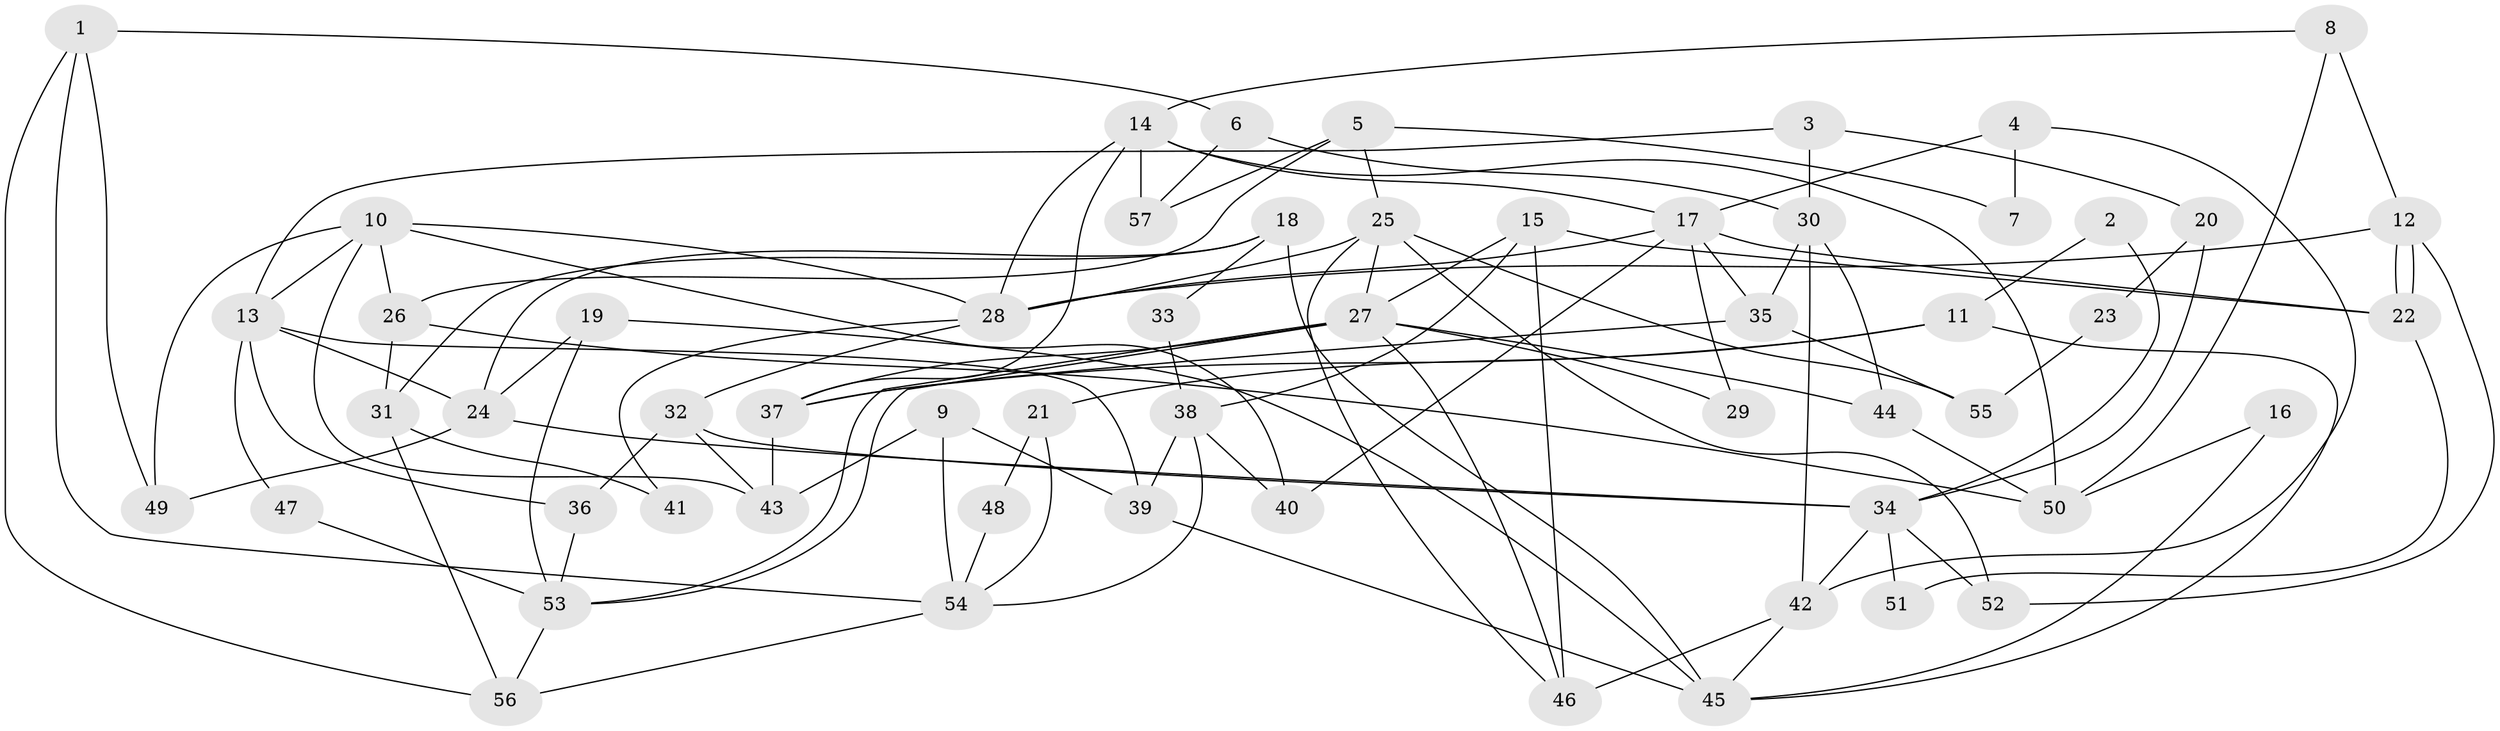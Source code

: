 // coarse degree distribution, {3: 0.35294117647058826, 4: 0.17647058823529413, 5: 0.17647058823529413, 2: 0.11764705882352941, 8: 0.11764705882352941, 9: 0.058823529411764705}
// Generated by graph-tools (version 1.1) at 2025/52/03/04/25 21:52:32]
// undirected, 57 vertices, 114 edges
graph export_dot {
graph [start="1"]
  node [color=gray90,style=filled];
  1;
  2;
  3;
  4;
  5;
  6;
  7;
  8;
  9;
  10;
  11;
  12;
  13;
  14;
  15;
  16;
  17;
  18;
  19;
  20;
  21;
  22;
  23;
  24;
  25;
  26;
  27;
  28;
  29;
  30;
  31;
  32;
  33;
  34;
  35;
  36;
  37;
  38;
  39;
  40;
  41;
  42;
  43;
  44;
  45;
  46;
  47;
  48;
  49;
  50;
  51;
  52;
  53;
  54;
  55;
  56;
  57;
  1 -- 49;
  1 -- 6;
  1 -- 54;
  1 -- 56;
  2 -- 11;
  2 -- 34;
  3 -- 13;
  3 -- 30;
  3 -- 20;
  4 -- 17;
  4 -- 42;
  4 -- 7;
  5 -- 26;
  5 -- 25;
  5 -- 7;
  5 -- 57;
  6 -- 57;
  6 -- 30;
  8 -- 14;
  8 -- 12;
  8 -- 50;
  9 -- 39;
  9 -- 43;
  9 -- 54;
  10 -- 43;
  10 -- 28;
  10 -- 13;
  10 -- 26;
  10 -- 40;
  10 -- 49;
  11 -- 45;
  11 -- 37;
  11 -- 21;
  12 -- 22;
  12 -- 22;
  12 -- 28;
  12 -- 52;
  13 -- 36;
  13 -- 24;
  13 -- 39;
  13 -- 47;
  14 -- 17;
  14 -- 50;
  14 -- 28;
  14 -- 37;
  14 -- 57;
  15 -- 46;
  15 -- 27;
  15 -- 22;
  15 -- 38;
  16 -- 50;
  16 -- 45;
  17 -- 40;
  17 -- 22;
  17 -- 28;
  17 -- 29;
  17 -- 35;
  18 -- 45;
  18 -- 24;
  18 -- 31;
  18 -- 33;
  19 -- 45;
  19 -- 53;
  19 -- 24;
  20 -- 34;
  20 -- 23;
  21 -- 54;
  21 -- 48;
  22 -- 51;
  23 -- 55;
  24 -- 34;
  24 -- 49;
  25 -- 28;
  25 -- 27;
  25 -- 46;
  25 -- 52;
  25 -- 55;
  26 -- 31;
  26 -- 50;
  27 -- 53;
  27 -- 53;
  27 -- 46;
  27 -- 29;
  27 -- 37;
  27 -- 44;
  28 -- 32;
  28 -- 41;
  30 -- 44;
  30 -- 35;
  30 -- 42;
  31 -- 56;
  31 -- 41;
  32 -- 34;
  32 -- 36;
  32 -- 43;
  33 -- 38;
  34 -- 52;
  34 -- 42;
  34 -- 51;
  35 -- 37;
  35 -- 55;
  36 -- 53;
  37 -- 43;
  38 -- 54;
  38 -- 39;
  38 -- 40;
  39 -- 45;
  42 -- 45;
  42 -- 46;
  44 -- 50;
  47 -- 53;
  48 -- 54;
  53 -- 56;
  54 -- 56;
}

